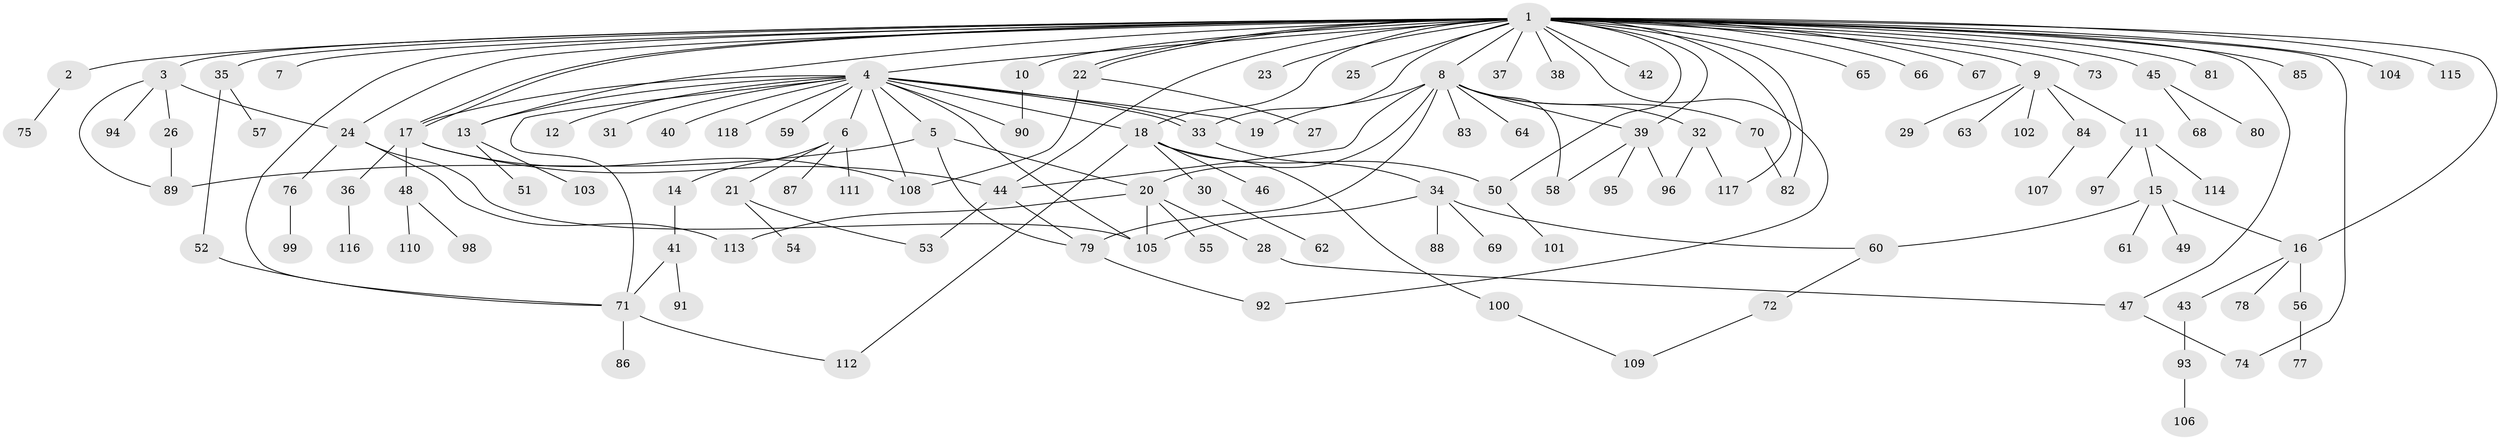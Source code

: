 // Generated by graph-tools (version 1.1) at 2025/49/03/09/25 03:49:49]
// undirected, 118 vertices, 157 edges
graph export_dot {
graph [start="1"]
  node [color=gray90,style=filled];
  1;
  2;
  3;
  4;
  5;
  6;
  7;
  8;
  9;
  10;
  11;
  12;
  13;
  14;
  15;
  16;
  17;
  18;
  19;
  20;
  21;
  22;
  23;
  24;
  25;
  26;
  27;
  28;
  29;
  30;
  31;
  32;
  33;
  34;
  35;
  36;
  37;
  38;
  39;
  40;
  41;
  42;
  43;
  44;
  45;
  46;
  47;
  48;
  49;
  50;
  51;
  52;
  53;
  54;
  55;
  56;
  57;
  58;
  59;
  60;
  61;
  62;
  63;
  64;
  65;
  66;
  67;
  68;
  69;
  70;
  71;
  72;
  73;
  74;
  75;
  76;
  77;
  78;
  79;
  80;
  81;
  82;
  83;
  84;
  85;
  86;
  87;
  88;
  89;
  90;
  91;
  92;
  93;
  94;
  95;
  96;
  97;
  98;
  99;
  100;
  101;
  102;
  103;
  104;
  105;
  106;
  107;
  108;
  109;
  110;
  111;
  112;
  113;
  114;
  115;
  116;
  117;
  118;
  1 -- 2;
  1 -- 3;
  1 -- 4;
  1 -- 7;
  1 -- 8;
  1 -- 9;
  1 -- 10;
  1 -- 13;
  1 -- 16;
  1 -- 17;
  1 -- 17;
  1 -- 18;
  1 -- 22;
  1 -- 22;
  1 -- 23;
  1 -- 24;
  1 -- 25;
  1 -- 33;
  1 -- 35;
  1 -- 37;
  1 -- 38;
  1 -- 39;
  1 -- 42;
  1 -- 44;
  1 -- 45;
  1 -- 47;
  1 -- 50;
  1 -- 65;
  1 -- 66;
  1 -- 67;
  1 -- 71;
  1 -- 73;
  1 -- 74;
  1 -- 81;
  1 -- 82;
  1 -- 85;
  1 -- 92;
  1 -- 104;
  1 -- 115;
  1 -- 117;
  2 -- 75;
  3 -- 24;
  3 -- 26;
  3 -- 89;
  3 -- 94;
  4 -- 5;
  4 -- 6;
  4 -- 12;
  4 -- 13;
  4 -- 17;
  4 -- 18;
  4 -- 19;
  4 -- 31;
  4 -- 33;
  4 -- 33;
  4 -- 40;
  4 -- 59;
  4 -- 71;
  4 -- 90;
  4 -- 105;
  4 -- 108;
  4 -- 118;
  5 -- 20;
  5 -- 79;
  5 -- 89;
  6 -- 14;
  6 -- 21;
  6 -- 87;
  6 -- 111;
  8 -- 19;
  8 -- 20;
  8 -- 32;
  8 -- 39;
  8 -- 44;
  8 -- 58;
  8 -- 64;
  8 -- 70;
  8 -- 79;
  8 -- 83;
  9 -- 11;
  9 -- 29;
  9 -- 63;
  9 -- 84;
  9 -- 102;
  10 -- 90;
  11 -- 15;
  11 -- 97;
  11 -- 114;
  13 -- 51;
  13 -- 103;
  14 -- 41;
  15 -- 16;
  15 -- 49;
  15 -- 60;
  15 -- 61;
  16 -- 43;
  16 -- 56;
  16 -- 78;
  17 -- 36;
  17 -- 44;
  17 -- 48;
  17 -- 108;
  18 -- 30;
  18 -- 46;
  18 -- 50;
  18 -- 100;
  18 -- 112;
  20 -- 28;
  20 -- 55;
  20 -- 105;
  20 -- 113;
  21 -- 53;
  21 -- 54;
  22 -- 27;
  22 -- 108;
  24 -- 76;
  24 -- 105;
  24 -- 113;
  26 -- 89;
  28 -- 47;
  30 -- 62;
  32 -- 96;
  32 -- 117;
  33 -- 34;
  34 -- 60;
  34 -- 69;
  34 -- 88;
  34 -- 105;
  35 -- 52;
  35 -- 57;
  36 -- 116;
  39 -- 58;
  39 -- 95;
  39 -- 96;
  41 -- 71;
  41 -- 91;
  43 -- 93;
  44 -- 53;
  44 -- 79;
  45 -- 68;
  45 -- 80;
  47 -- 74;
  48 -- 98;
  48 -- 110;
  50 -- 101;
  52 -- 71;
  56 -- 77;
  60 -- 72;
  70 -- 82;
  71 -- 86;
  71 -- 112;
  72 -- 109;
  76 -- 99;
  79 -- 92;
  84 -- 107;
  93 -- 106;
  100 -- 109;
}
